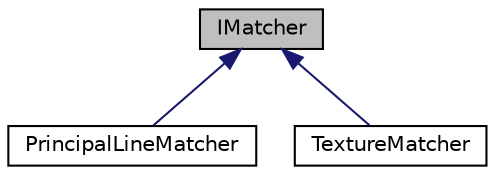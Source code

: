 digraph "IMatcher"
{
  edge [fontname="Helvetica",fontsize="10",labelfontname="Helvetica",labelfontsize="10"];
  node [fontname="Helvetica",fontsize="10",shape=record];
  Node1 [label="IMatcher",height=0.2,width=0.4,color="black", fillcolor="grey75", style="filled" fontcolor="black"];
  Node1 -> Node2 [dir="back",color="midnightblue",fontsize="10",style="solid",fontname="Helvetica"];
  Node2 [label="PrincipalLineMatcher",height=0.2,width=0.4,color="black", fillcolor="white", style="filled",URL="$class_principal_line_matcher.html",tooltip="The PrincipalLineMatcher class is an implementation of the IMatcher, uses Chamfer matching to match l..."];
  Node1 -> Node3 [dir="back",color="midnightblue",fontsize="10",style="solid",fontname="Helvetica"];
  Node3 [label="TextureMatcher",height=0.2,width=0.4,color="black", fillcolor="white", style="filled",URL="$class_texture_matcher.html",tooltip="The TextureMatcher class is an implementation of the IMatcher, uses Hamming distance to match line fe..."];
}
